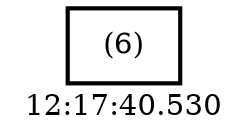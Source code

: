 digraph  g{ graph[label = "12:17:40.530"]
node [shape=rectangle, color=black, fontcolor=black, style=bold] edge [color=black] 0 [label="(6)"] ; 
}

